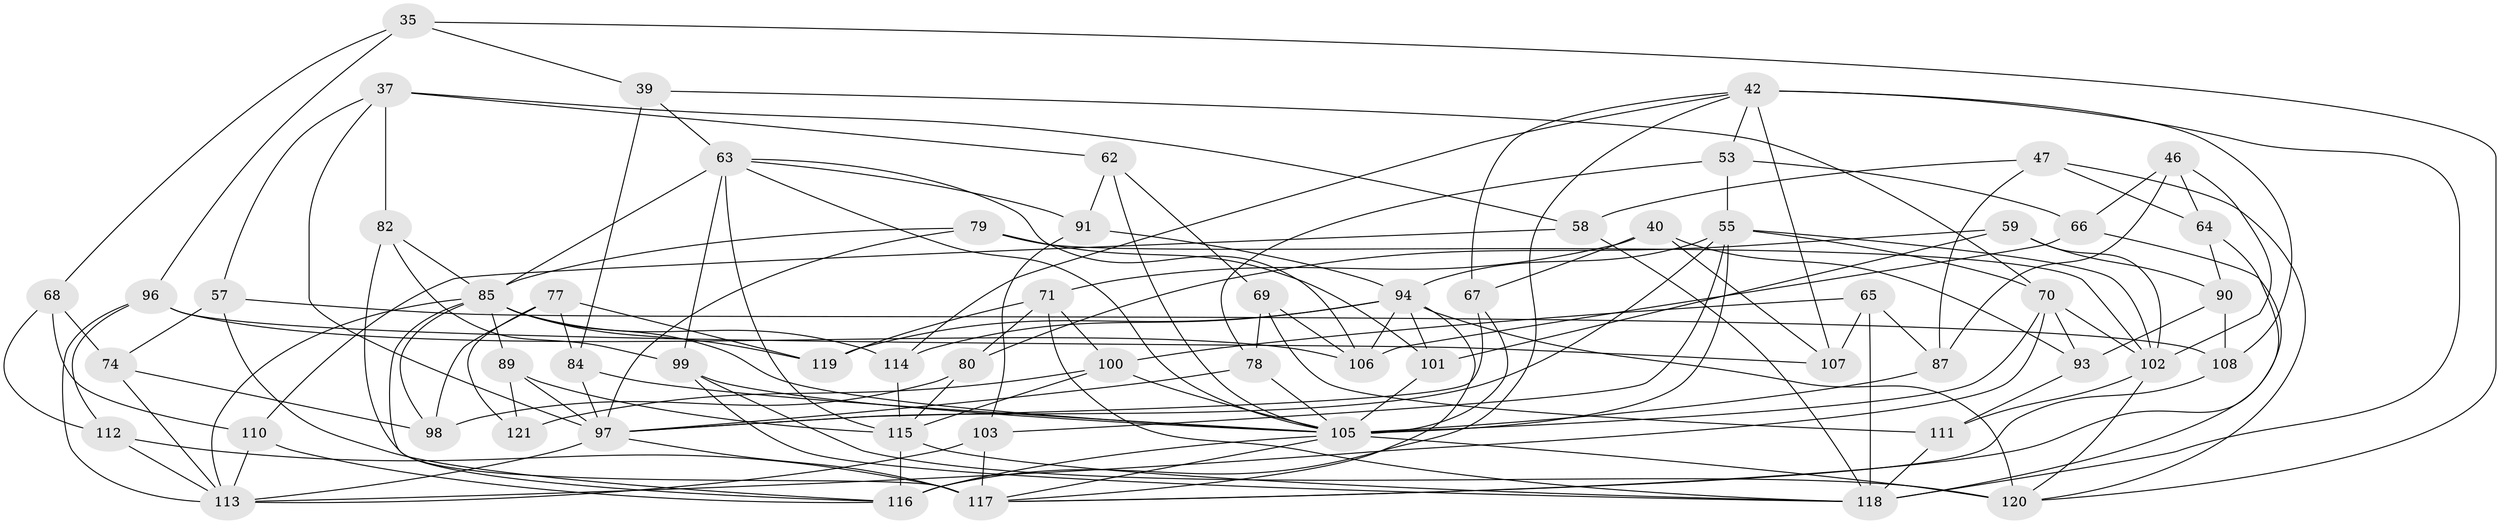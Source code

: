 // original degree distribution, {4: 1.0}
// Generated by graph-tools (version 1.1) at 2025/59/03/09/25 04:59:17]
// undirected, 60 vertices, 152 edges
graph export_dot {
graph [start="1"]
  node [color=gray90,style=filled];
  35;
  37 [super="+36"];
  39;
  40;
  42 [super="+25+24"];
  46;
  47;
  53;
  55 [super="+49"];
  57;
  58;
  59;
  62;
  63 [super="+1+6+14"];
  64;
  65;
  66;
  67;
  68;
  69;
  70 [super="+33"];
  71 [super="+34"];
  74;
  77;
  78;
  79;
  80 [super="+7"];
  82 [super="+30"];
  84;
  85 [super="+56"];
  87;
  89;
  90;
  91;
  93;
  94 [super="+4+26"];
  96 [super="+28"];
  97 [super="+48+61"];
  98;
  99 [super="+75+95"];
  100 [super="+9"];
  101;
  102 [super="+73"];
  103;
  105 [super="+17+22+21+31+83+38+52"];
  106 [super="+76"];
  107;
  108;
  110;
  111;
  112 [super="+51"];
  113 [super="+72+86"];
  114 [super="+19"];
  115 [super="+54+81"];
  116 [super="+20+44"];
  117 [super="+88+109"];
  118 [super="+41+92"];
  119;
  120 [super="+60+104"];
  121;
  35 -- 68;
  35 -- 39;
  35 -- 120;
  35 -- 96;
  37 -- 57;
  37 -- 62;
  37 -- 82 [weight=2];
  37 -- 97;
  37 -- 58;
  39 -- 84;
  39 -- 63;
  39 -- 70;
  40 -- 93;
  40 -- 67;
  40 -- 71;
  40 -- 107;
  42 -- 116;
  42 -- 107;
  42 -- 67;
  42 -- 53;
  42 -- 114 [weight=2];
  42 -- 118 [weight=3];
  42 -- 108;
  46 -- 64;
  46 -- 66;
  46 -- 87;
  46 -- 102;
  47 -- 58;
  47 -- 87;
  47 -- 64;
  47 -- 120;
  53 -- 78;
  53 -- 66;
  53 -- 55;
  55 -- 103;
  55 -- 97;
  55 -- 102;
  55 -- 70 [weight=2];
  55 -- 94;
  55 -- 105;
  57 -- 108;
  57 -- 74;
  57 -- 116;
  58 -- 118;
  58 -- 110;
  59 -- 80;
  59 -- 101;
  59 -- 90;
  59 -- 102;
  62 -- 69;
  62 -- 91;
  62 -- 105;
  63 -- 91;
  63 -- 85 [weight=2];
  63 -- 99 [weight=2];
  63 -- 105;
  63 -- 115 [weight=2];
  63 -- 106;
  64 -- 90;
  64 -- 117;
  65 -- 107;
  65 -- 87;
  65 -- 100;
  65 -- 118;
  66 -- 118;
  66 -- 106;
  67 -- 97;
  67 -- 105;
  68 -- 74;
  68 -- 112;
  68 -- 110;
  69 -- 106;
  69 -- 78;
  69 -- 111;
  70 -- 93;
  70 -- 113 [weight=2];
  70 -- 105 [weight=3];
  70 -- 102;
  71 -- 80;
  71 -- 100;
  71 -- 118 [weight=2];
  71 -- 119;
  74 -- 98;
  74 -- 113;
  77 -- 121;
  77 -- 119;
  77 -- 98;
  77 -- 84;
  78 -- 97;
  78 -- 105;
  79 -- 101;
  79 -- 97;
  79 -- 85;
  79 -- 102;
  80 -- 98;
  80 -- 115 [weight=3];
  82 -- 99;
  82 -- 117 [weight=2];
  82 -- 85;
  84 -- 105;
  84 -- 97;
  85 -- 89;
  85 -- 113 [weight=2];
  85 -- 98;
  85 -- 114;
  85 -- 119;
  85 -- 116;
  85 -- 105;
  87 -- 105;
  89 -- 97;
  89 -- 121;
  89 -- 115;
  90 -- 93;
  90 -- 108;
  91 -- 103;
  91 -- 94;
  93 -- 111;
  94 -- 114;
  94 -- 119;
  94 -- 117;
  94 -- 106;
  94 -- 120;
  94 -- 101;
  96 -- 107;
  96 -- 113;
  96 -- 106 [weight=2];
  96 -- 112;
  97 -- 117;
  97 -- 113 [weight=2];
  99 -- 105;
  99 -- 120 [weight=2];
  99 -- 118 [weight=2];
  100 -- 121 [weight=2];
  100 -- 115;
  100 -- 105;
  101 -- 105;
  102 -- 111;
  102 -- 120 [weight=2];
  103 -- 113;
  103 -- 117;
  105 -- 120 [weight=3];
  105 -- 116 [weight=2];
  105 -- 117;
  108 -- 117;
  110 -- 113;
  110 -- 116;
  111 -- 118;
  112 -- 113 [weight=2];
  112 -- 117 [weight=2];
  114 -- 115 [weight=2];
  115 -- 116 [weight=2];
  115 -- 118;
}
